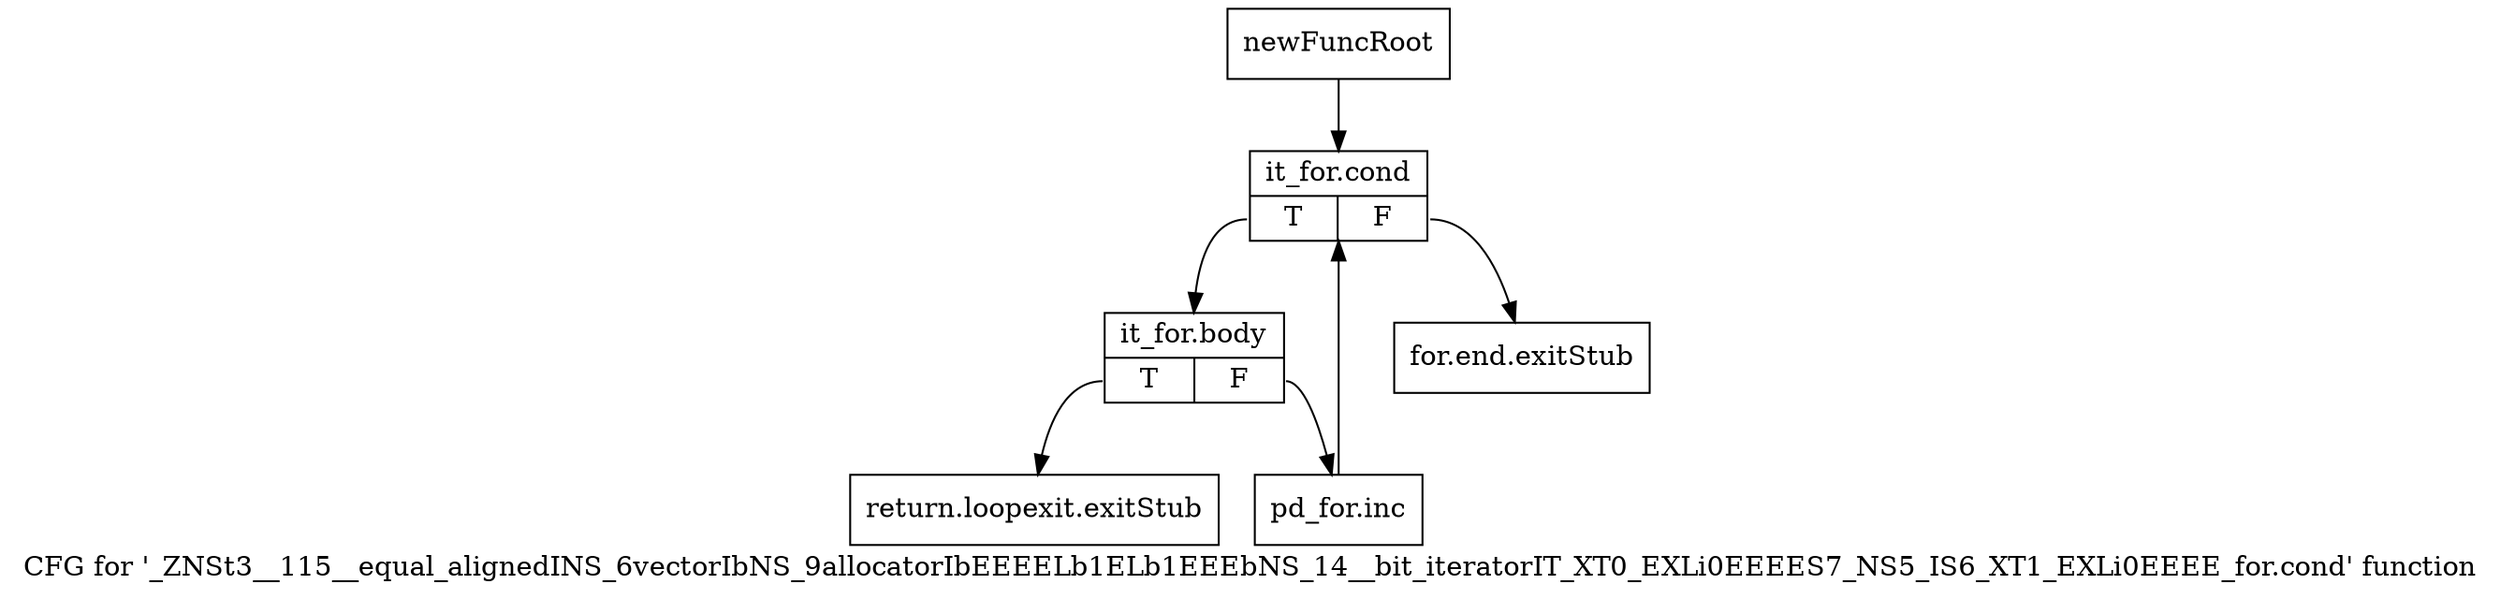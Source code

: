 digraph "CFG for '_ZNSt3__115__equal_alignedINS_6vectorIbNS_9allocatorIbEEEELb1ELb1EEEbNS_14__bit_iteratorIT_XT0_EXLi0EEEES7_NS5_IS6_XT1_EXLi0EEEE_for.cond' function" {
	label="CFG for '_ZNSt3__115__equal_alignedINS_6vectorIbNS_9allocatorIbEEEELb1ELb1EEEbNS_14__bit_iteratorIT_XT0_EXLi0EEEES7_NS5_IS6_XT1_EXLi0EEEE_for.cond' function";

	Node0x90065a0 [shape=record,label="{newFuncRoot}"];
	Node0x90065a0 -> Node0x9006690;
	Node0x90065f0 [shape=record,label="{for.end.exitStub}"];
	Node0x9006640 [shape=record,label="{return.loopexit.exitStub}"];
	Node0x9006690 [shape=record,label="{it_for.cond|{<s0>T|<s1>F}}"];
	Node0x9006690:s0 -> Node0x90066e0;
	Node0x9006690:s1 -> Node0x90065f0;
	Node0x90066e0 [shape=record,label="{it_for.body|{<s0>T|<s1>F}}"];
	Node0x90066e0:s0 -> Node0x9006640;
	Node0x90066e0:s1 -> Node0x9006730;
	Node0x9006730 [shape=record,label="{pd_for.inc}"];
	Node0x9006730 -> Node0x9006690;
}
